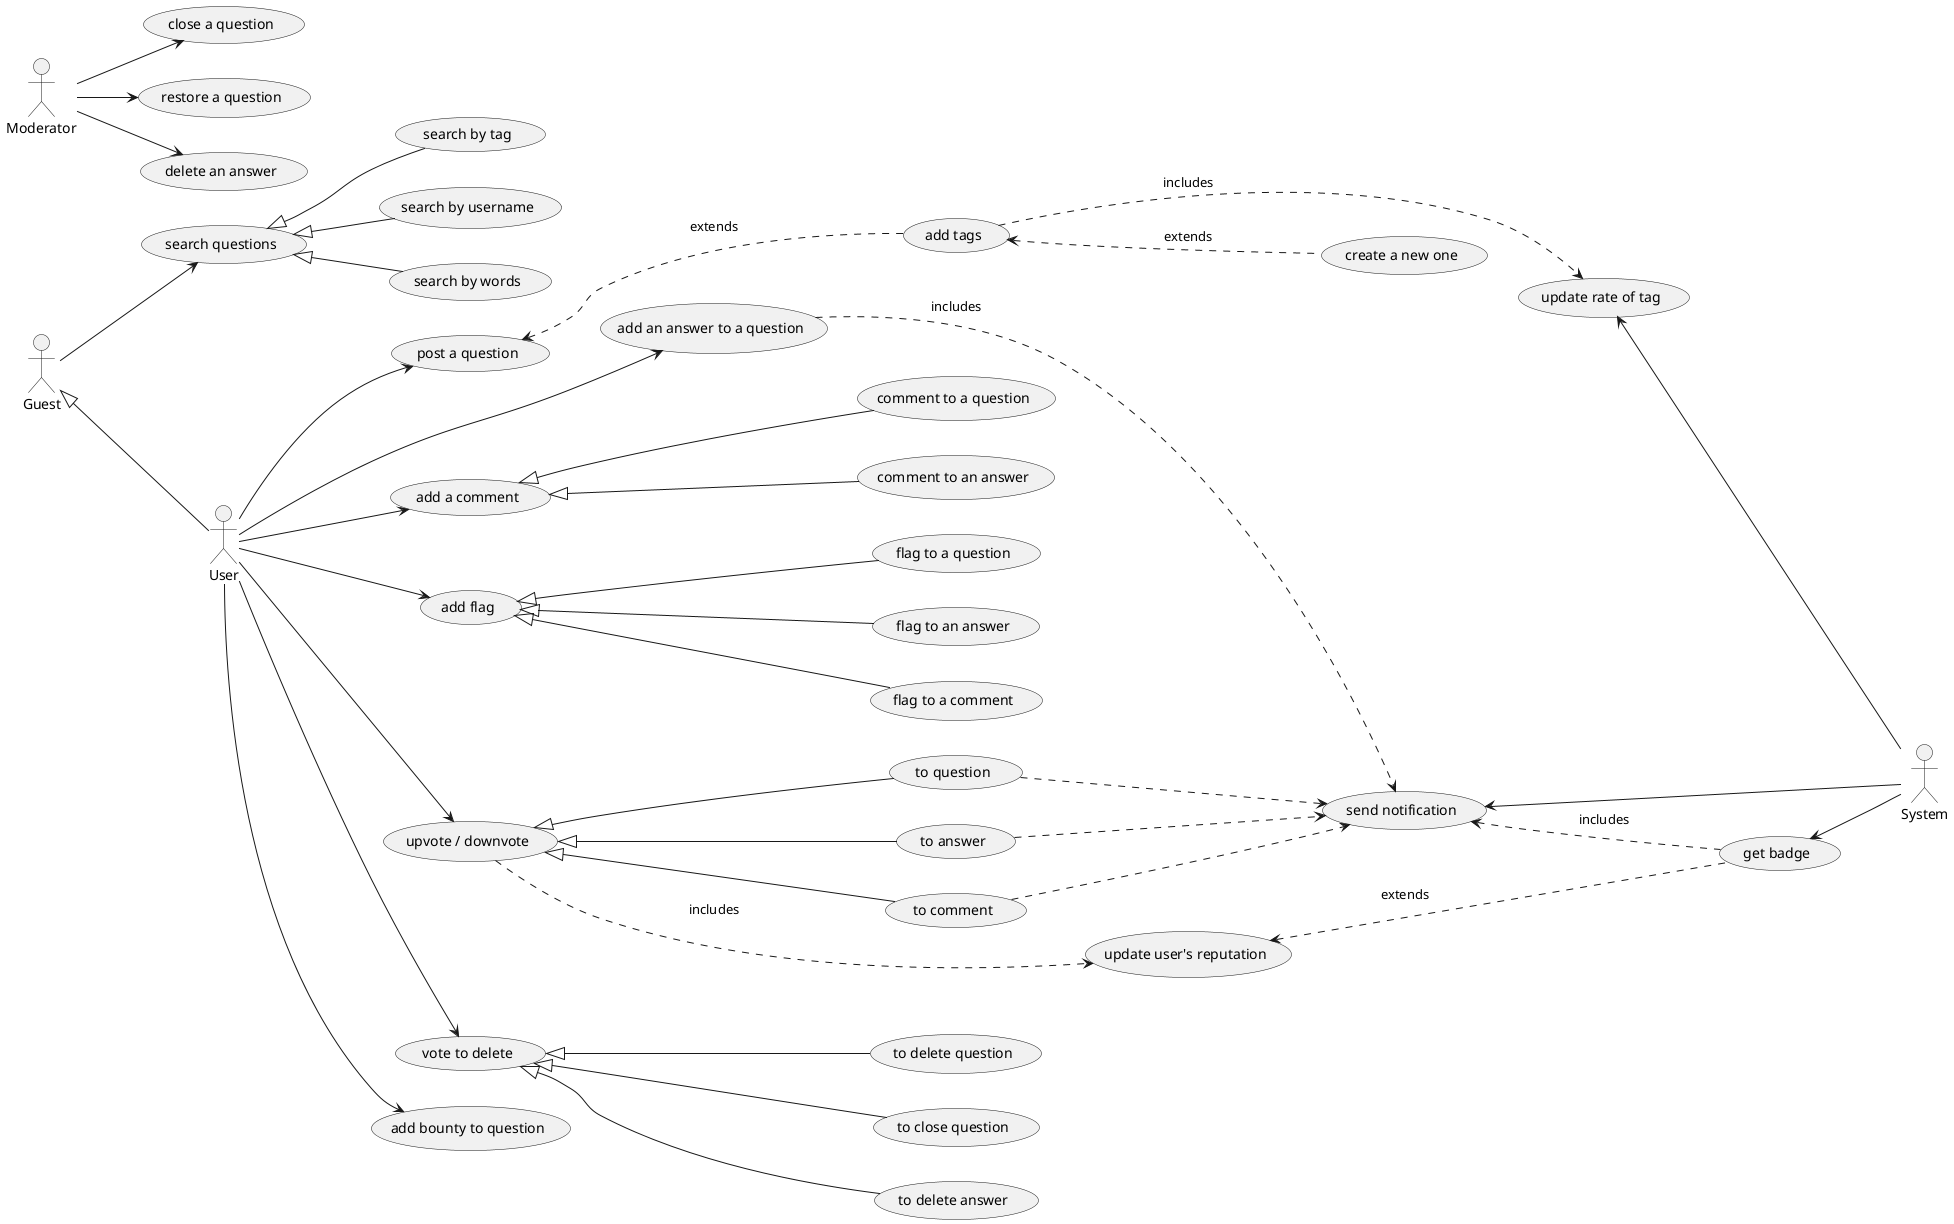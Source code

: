 @startuml
left to right direction

Guest --> (search questions)
    (search questions) <|-- (search by tag)
    (search questions) <|-- (search by username)
    (search questions) <|-- (search by words)

Guest <|-- User
User --> (post a question)
    (post a question) <.. (add tags): extends
        (add tags) ..> (update rate of tag): includes
        (add tags) <.. (create a new one): extends
User --> (add an answer to a question)
    (add an answer to a question) ..> (send notification): includes
User --> (add a comment)
    (add a comment) <|-- (comment to a question)
    (add a comment) <|-- (comment to an answer)
User --> (add flag)
    (add flag) <|-- (flag to a question)
    (add flag) <|-- (flag to an answer)
    (add flag) <|-- (flag to a comment)
User --> (upvote / downvote)
    (upvote / downvote) <|-- (to question)
        (to question) ..> (send notification)
    (upvote / downvote) <|-- (to answer)
        (to answer) ..> (send notification)
    (upvote / downvote) <|-- (to comment)
        (to comment) ..> (send notification)
    (upvote / downvote) ..> (update user's reputation): includes
User --> (vote to delete)
    (vote to delete) <|-- (to delete question)
    (vote to delete) <|-- (to close question)
    (vote to delete) <|-- (to delete answer)
User --> (add bounty to question)

Moderator --> (close a question)
Moderator --> (restore a question)
Moderator --> (delete an answer)

(send notification) <-- System
    (send notification) <.. (get badge): includes
(update user's reputation) <.. (get badge): extends
(get badge) <-- System
(update rate of tag) <-- System

@enduml

